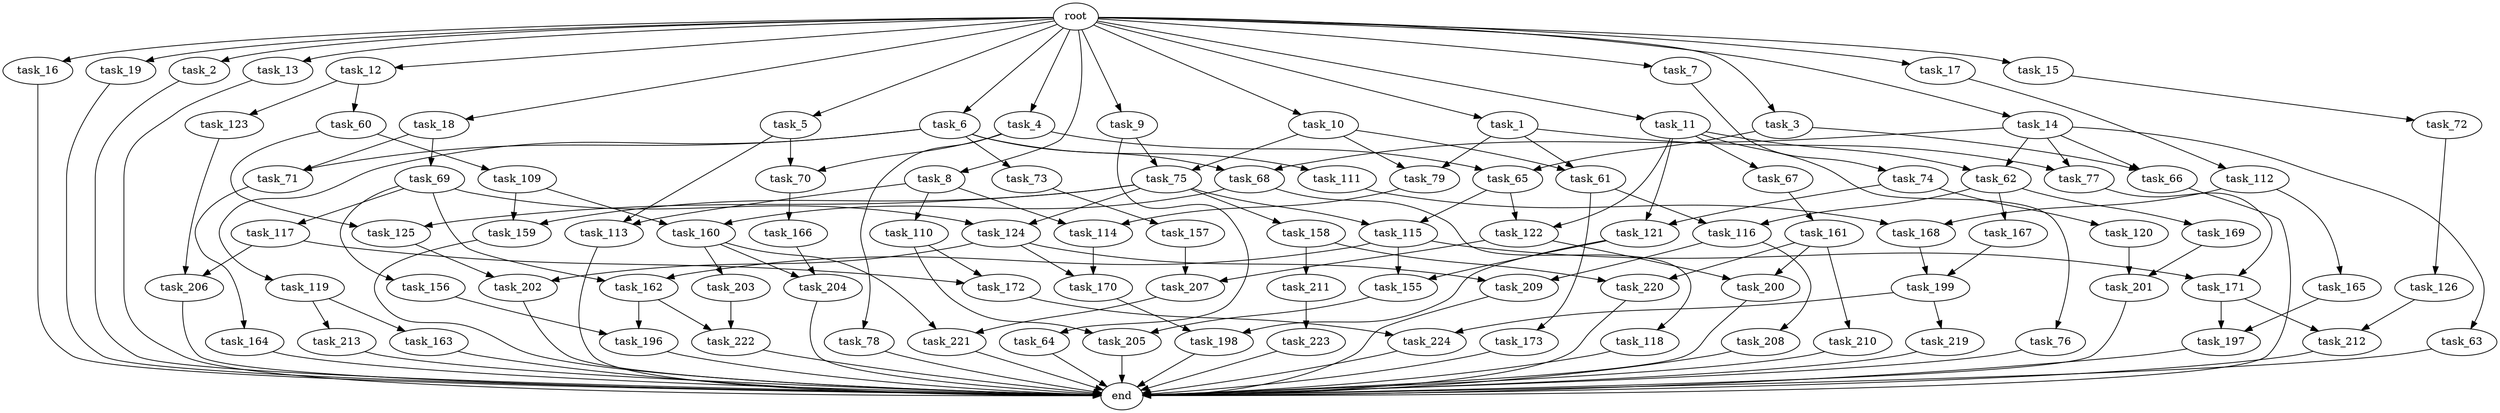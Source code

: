 digraph G {
  task_207 [size="1391569403.904000"];
  task_16 [size="1.024000"];
  task_212 [size="214748364.800000"];
  task_168 [size="996432412.672000"];
  task_115 [size="1717986918.400000"];
  task_158 [size="858993459.200000"];
  task_19 [size="1.024000"];
  task_12 [size="1.024000"];
  task_172 [size="111669149.696000"];
  task_119 [size="858993459.200000"];
  task_111 [size="858993459.200000"];
  task_110 [size="420906795.008000"];
  task_113 [size="635655159.808000"];
  task_68 [size="1717986918.400000"];
  task_166 [size="309237645.312000"];
  task_162 [size="352187318.272000"];
  task_62 [size="1717986918.400000"];
  task_219 [size="695784701.952000"];
  task_8 [size="1.024000"];
  task_1 [size="1.024000"];
  task_2 [size="1.024000"];
  task_156 [size="214748364.800000"];
  task_13 [size="1.024000"];
  task_123 [size="34359738.368000"];
  task_6 [size="1.024000"];
  task_79 [size="1717986918.400000"];
  task_72 [size="420906795.008000"];
  task_200 [size="1005022347.264000"];
  task_63 [size="858993459.200000"];
  root [size="0.000000"];
  task_202 [size="584115552.256000"];
  task_117 [size="214748364.800000"];
  task_7 [size="1.024000"];
  task_74 [size="137438953.472000"];
  task_118 [size="858993459.200000"];
  task_18 [size="1.024000"];
  task_220 [size="1168231104.512000"];
  task_157 [size="858993459.200000"];
  task_198 [size="1168231104.512000"];
  task_203 [size="549755813.888000"];
  task_155 [size="446676598.784000"];
  task_77 [size="1717986918.400000"];
  task_210 [size="309237645.312000"];
  task_165 [size="137438953.472000"];
  task_209 [size="171798691.840000"];
  task_11 [size="1.024000"];
  task_66 [size="1279900254.208000"];
  task_4 [size="1.024000"];
  task_125 [size="1168231104.512000"];
  task_173 [size="695784701.952000"];
  task_159 [size="996432412.672000"];
  task_112 [size="77309411.328000"];
  task_199 [size="523986010.112000"];
  task_65 [size="730144440.320000"];
  task_73 [size="858993459.200000"];
  task_76 [size="858993459.200000"];
  task_167 [size="77309411.328000"];
  task_61 [size="1717986918.400000"];
  task_208 [size="137438953.472000"];
  task_10 [size="1.024000"];
  task_196 [size="936302870.528000"];
  task_213 [size="858993459.200000"];
  task_14 [size="1.024000"];
  task_163 [size="858993459.200000"];
  task_122 [size="1717986918.400000"];
  task_69 [size="695784701.952000"];
  task_223 [size="137438953.472000"];
  task_75 [size="1168231104.512000"];
  task_64 [size="309237645.312000"];
  task_121 [size="1168231104.512000"];
  task_15 [size="1.024000"];
  task_169 [size="77309411.328000"];
  end [size="0.000000"];
  task_164 [size="214748364.800000"];
  task_211 [size="858993459.200000"];
  task_114 [size="970662608.896000"];
  task_70 [size="523986010.112000"];
  task_160 [size="996432412.672000"];
  task_78 [size="309237645.312000"];
  task_3 [size="1.024000"];
  task_170 [size="249108103.168000"];
  task_71 [size="1554778161.152000"];
  task_197 [size="498216206.336000"];
  task_201 [size="446676598.784000"];
  task_109 [size="309237645.312000"];
  task_60 [size="34359738.368000"];
  task_126 [size="695784701.952000"];
  task_9 [size="1.024000"];
  task_120 [size="309237645.312000"];
  task_5 [size="1.024000"];
  task_124 [size="1073741824.000000"];
  task_67 [size="858993459.200000"];
  task_161 [size="420906795.008000"];
  task_17 [size="1.024000"];
  task_204 [size="858993459.200000"];
  task_205 [size="343597383.680000"];
  task_224 [size="1554778161.152000"];
  task_116 [size="773094113.280000"];
  task_222 [size="627065225.216000"];
  task_171 [size="274877906.944000"];
  task_221 [size="1245540515.840000"];
  task_206 [size="936302870.528000"];

  task_207 -> task_221 [size="679477248.000000"];
  task_16 -> end [size="1.000000"];
  task_212 -> end [size="1.000000"];
  task_168 -> task_199 [size="301989888.000000"];
  task_115 -> task_162 [size="134217728.000000"];
  task_115 -> task_155 [size="134217728.000000"];
  task_115 -> task_171 [size="134217728.000000"];
  task_158 -> task_220 [size="838860800.000000"];
  task_158 -> task_211 [size="838860800.000000"];
  task_19 -> end [size="1.000000"];
  task_12 -> task_60 [size="33554432.000000"];
  task_12 -> task_123 [size="33554432.000000"];
  task_172 -> task_224 [size="838860800.000000"];
  task_119 -> task_163 [size="838860800.000000"];
  task_119 -> task_213 [size="838860800.000000"];
  task_111 -> task_168 [size="838860800.000000"];
  task_110 -> task_205 [size="33554432.000000"];
  task_110 -> task_172 [size="33554432.000000"];
  task_113 -> end [size="1.000000"];
  task_68 -> task_160 [size="838860800.000000"];
  task_68 -> task_118 [size="838860800.000000"];
  task_166 -> task_204 [size="301989888.000000"];
  task_162 -> task_222 [size="75497472.000000"];
  task_162 -> task_196 [size="75497472.000000"];
  task_62 -> task_116 [size="75497472.000000"];
  task_62 -> task_167 [size="75497472.000000"];
  task_62 -> task_169 [size="75497472.000000"];
  task_219 -> end [size="1.000000"];
  task_8 -> task_113 [size="411041792.000000"];
  task_8 -> task_114 [size="411041792.000000"];
  task_8 -> task_110 [size="411041792.000000"];
  task_1 -> task_61 [size="838860800.000000"];
  task_1 -> task_79 [size="838860800.000000"];
  task_1 -> task_77 [size="838860800.000000"];
  task_2 -> end [size="1.000000"];
  task_156 -> task_196 [size="838860800.000000"];
  task_13 -> end [size="1.000000"];
  task_123 -> task_206 [size="838860800.000000"];
  task_6 -> task_71 [size="838860800.000000"];
  task_6 -> task_68 [size="838860800.000000"];
  task_6 -> task_73 [size="838860800.000000"];
  task_6 -> task_111 [size="838860800.000000"];
  task_6 -> task_119 [size="838860800.000000"];
  task_79 -> task_114 [size="536870912.000000"];
  task_72 -> task_126 [size="679477248.000000"];
  task_200 -> end [size="1.000000"];
  task_63 -> end [size="1.000000"];
  root -> task_2 [size="1.000000"];
  root -> task_7 [size="1.000000"];
  root -> task_5 [size="1.000000"];
  root -> task_11 [size="1.000000"];
  root -> task_10 [size="1.000000"];
  root -> task_16 [size="1.000000"];
  root -> task_4 [size="1.000000"];
  root -> task_17 [size="1.000000"];
  root -> task_3 [size="1.000000"];
  root -> task_13 [size="1.000000"];
  root -> task_18 [size="1.000000"];
  root -> task_9 [size="1.000000"];
  root -> task_19 [size="1.000000"];
  root -> task_6 [size="1.000000"];
  root -> task_14 [size="1.000000"];
  root -> task_8 [size="1.000000"];
  root -> task_12 [size="1.000000"];
  root -> task_15 [size="1.000000"];
  root -> task_1 [size="1.000000"];
  task_202 -> end [size="1.000000"];
  task_117 -> task_172 [size="75497472.000000"];
  task_117 -> task_206 [size="75497472.000000"];
  task_7 -> task_74 [size="134217728.000000"];
  task_74 -> task_120 [size="301989888.000000"];
  task_74 -> task_121 [size="301989888.000000"];
  task_118 -> end [size="1.000000"];
  task_18 -> task_71 [size="679477248.000000"];
  task_18 -> task_69 [size="679477248.000000"];
  task_220 -> end [size="1.000000"];
  task_157 -> task_207 [size="679477248.000000"];
  task_198 -> end [size="1.000000"];
  task_203 -> task_222 [size="536870912.000000"];
  task_155 -> task_205 [size="301989888.000000"];
  task_77 -> task_171 [size="134217728.000000"];
  task_210 -> end [size="1.000000"];
  task_165 -> task_197 [size="411041792.000000"];
  task_209 -> end [size="1.000000"];
  task_11 -> task_62 [size="838860800.000000"];
  task_11 -> task_121 [size="838860800.000000"];
  task_11 -> task_67 [size="838860800.000000"];
  task_11 -> task_76 [size="838860800.000000"];
  task_11 -> task_122 [size="838860800.000000"];
  task_66 -> end [size="1.000000"];
  task_4 -> task_70 [size="301989888.000000"];
  task_4 -> task_78 [size="301989888.000000"];
  task_4 -> task_65 [size="301989888.000000"];
  task_125 -> task_202 [size="536870912.000000"];
  task_173 -> end [size="1.000000"];
  task_159 -> end [size="1.000000"];
  task_112 -> task_168 [size="134217728.000000"];
  task_112 -> task_165 [size="134217728.000000"];
  task_199 -> task_224 [size="679477248.000000"];
  task_199 -> task_219 [size="679477248.000000"];
  task_65 -> task_122 [size="838860800.000000"];
  task_65 -> task_115 [size="838860800.000000"];
  task_73 -> task_157 [size="838860800.000000"];
  task_76 -> end [size="1.000000"];
  task_167 -> task_199 [size="209715200.000000"];
  task_61 -> task_116 [size="679477248.000000"];
  task_61 -> task_173 [size="679477248.000000"];
  task_208 -> end [size="1.000000"];
  task_10 -> task_61 [size="838860800.000000"];
  task_10 -> task_75 [size="838860800.000000"];
  task_10 -> task_79 [size="838860800.000000"];
  task_196 -> end [size="1.000000"];
  task_213 -> end [size="1.000000"];
  task_14 -> task_66 [size="838860800.000000"];
  task_14 -> task_62 [size="838860800.000000"];
  task_14 -> task_68 [size="838860800.000000"];
  task_14 -> task_63 [size="838860800.000000"];
  task_14 -> task_77 [size="838860800.000000"];
  task_163 -> end [size="1.000000"];
  task_122 -> task_207 [size="679477248.000000"];
  task_122 -> task_200 [size="679477248.000000"];
  task_69 -> task_156 [size="209715200.000000"];
  task_69 -> task_124 [size="209715200.000000"];
  task_69 -> task_117 [size="209715200.000000"];
  task_69 -> task_162 [size="209715200.000000"];
  task_223 -> end [size="1.000000"];
  task_75 -> task_159 [size="838860800.000000"];
  task_75 -> task_125 [size="838860800.000000"];
  task_75 -> task_115 [size="838860800.000000"];
  task_75 -> task_124 [size="838860800.000000"];
  task_75 -> task_158 [size="838860800.000000"];
  task_64 -> end [size="1.000000"];
  task_121 -> task_155 [size="301989888.000000"];
  task_121 -> task_198 [size="301989888.000000"];
  task_15 -> task_72 [size="411041792.000000"];
  task_169 -> task_201 [size="301989888.000000"];
  task_164 -> end [size="1.000000"];
  task_211 -> task_223 [size="134217728.000000"];
  task_114 -> task_170 [size="209715200.000000"];
  task_70 -> task_166 [size="301989888.000000"];
  task_160 -> task_203 [size="536870912.000000"];
  task_160 -> task_221 [size="536870912.000000"];
  task_160 -> task_204 [size="536870912.000000"];
  task_78 -> end [size="1.000000"];
  task_3 -> task_66 [size="411041792.000000"];
  task_3 -> task_65 [size="411041792.000000"];
  task_170 -> task_198 [size="838860800.000000"];
  task_71 -> task_164 [size="209715200.000000"];
  task_197 -> end [size="1.000000"];
  task_201 -> end [size="1.000000"];
  task_109 -> task_159 [size="134217728.000000"];
  task_109 -> task_160 [size="134217728.000000"];
  task_60 -> task_109 [size="301989888.000000"];
  task_60 -> task_125 [size="301989888.000000"];
  task_126 -> task_212 [size="134217728.000000"];
  task_9 -> task_75 [size="301989888.000000"];
  task_9 -> task_64 [size="301989888.000000"];
  task_120 -> task_201 [size="134217728.000000"];
  task_5 -> task_70 [size="209715200.000000"];
  task_5 -> task_113 [size="209715200.000000"];
  task_124 -> task_202 [size="33554432.000000"];
  task_124 -> task_209 [size="33554432.000000"];
  task_124 -> task_170 [size="33554432.000000"];
  task_67 -> task_161 [size="411041792.000000"];
  task_161 -> task_220 [size="301989888.000000"];
  task_161 -> task_200 [size="301989888.000000"];
  task_161 -> task_210 [size="301989888.000000"];
  task_17 -> task_112 [size="75497472.000000"];
  task_204 -> end [size="1.000000"];
  task_205 -> end [size="1.000000"];
  task_224 -> end [size="1.000000"];
  task_116 -> task_209 [size="134217728.000000"];
  task_116 -> task_208 [size="134217728.000000"];
  task_222 -> end [size="1.000000"];
  task_171 -> task_212 [size="75497472.000000"];
  task_171 -> task_197 [size="75497472.000000"];
  task_221 -> end [size="1.000000"];
  task_206 -> end [size="1.000000"];
}
